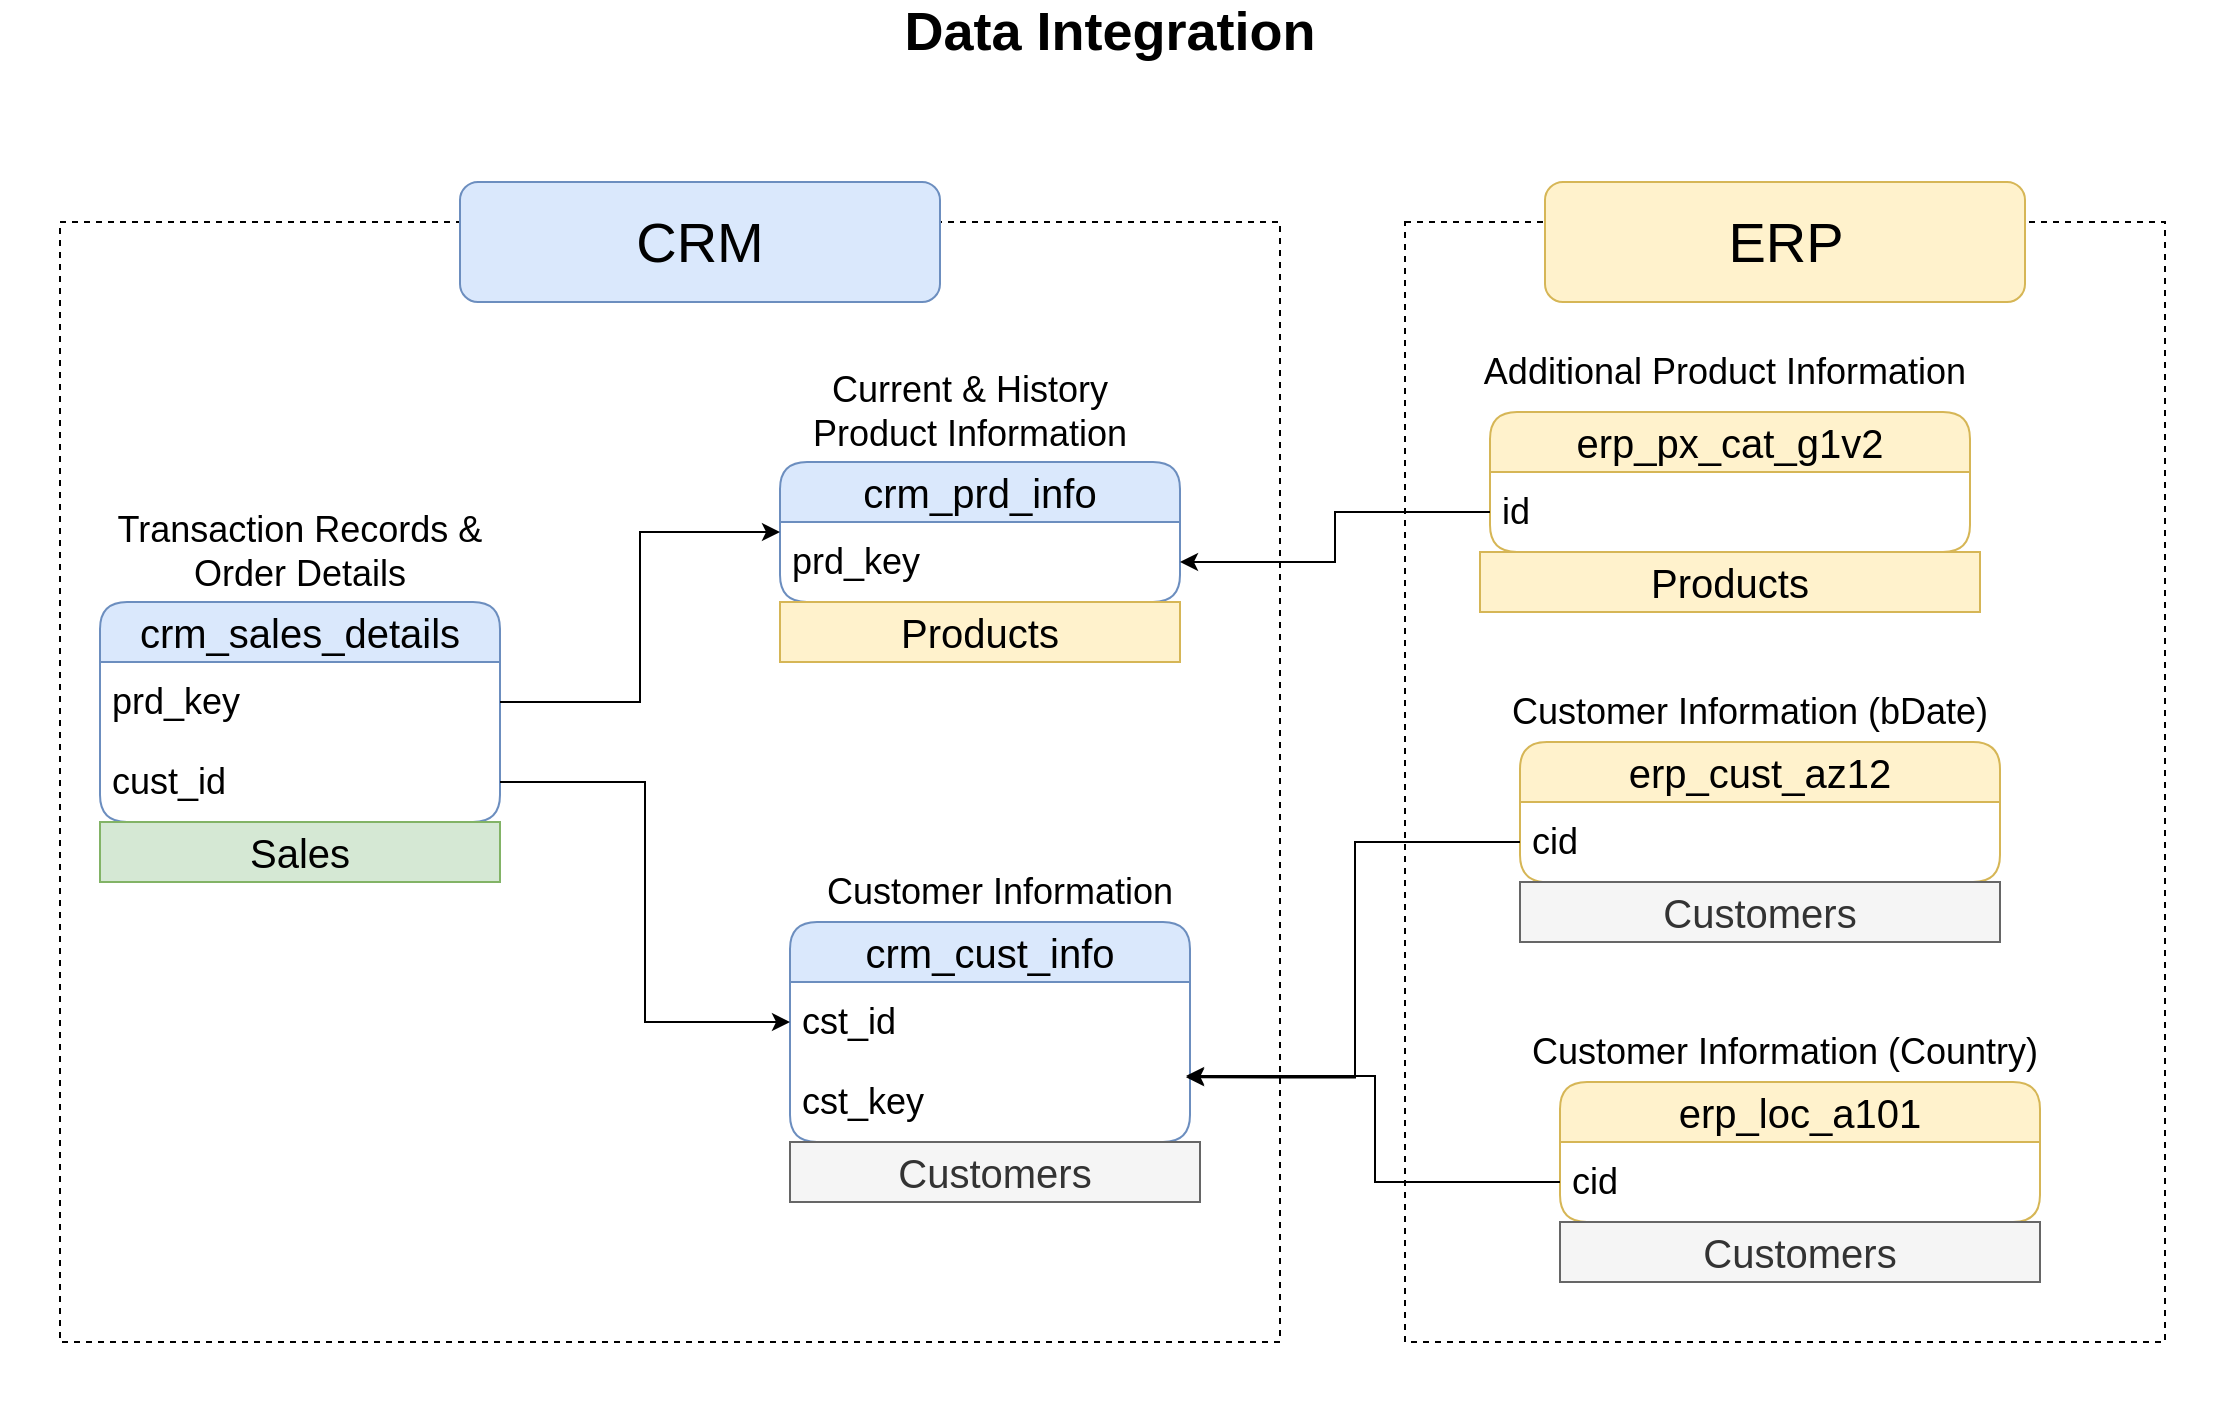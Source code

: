 <mxfile version="27.1.1">
  <diagram name="Page-1" id="HWsqH5QiawoDN4Vm02LD">
    <mxGraphModel dx="1453" dy="798" grid="1" gridSize="10" guides="1" tooltips="1" connect="1" arrows="1" fold="1" page="1" pageScale="1" pageWidth="1100" pageHeight="850" math="0" shadow="0">
      <root>
        <mxCell id="0" />
        <mxCell id="1" parent="0" />
        <mxCell id="YI5KwfDgvrt2wP_iNkxe-1" value="&lt;font style=&quot;font-size: 20px;&quot;&gt;crm_cust_info&lt;/font&gt;" style="swimlane;fontStyle=0;childLayout=stackLayout;horizontal=1;startSize=30;horizontalStack=0;resizeParent=1;resizeParentMax=0;resizeLast=0;collapsible=1;marginBottom=0;whiteSpace=wrap;html=1;fillColor=#dae8fc;strokeColor=#6c8ebf;rounded=1;" vertex="1" parent="1">
          <mxGeometry x="395" y="510" width="200" height="110" as="geometry" />
        </mxCell>
        <mxCell id="YI5KwfDgvrt2wP_iNkxe-2" value="&lt;font style=&quot;font-size: 18px;&quot;&gt;cst_id&lt;/font&gt;" style="text;strokeColor=none;fillColor=none;align=left;verticalAlign=middle;spacingLeft=4;spacingRight=4;overflow=hidden;points=[[0,0.5],[1,0.5]];portConstraint=eastwest;rotatable=0;whiteSpace=wrap;html=1;rounded=1;" vertex="1" parent="YI5KwfDgvrt2wP_iNkxe-1">
          <mxGeometry y="30" width="200" height="40" as="geometry" />
        </mxCell>
        <mxCell id="YI5KwfDgvrt2wP_iNkxe-36" value="&lt;font style=&quot;font-size: 18px;&quot;&gt;cst_key&lt;/font&gt;" style="text;strokeColor=none;fillColor=none;align=left;verticalAlign=middle;spacingLeft=4;spacingRight=4;overflow=hidden;points=[[0,0.5],[1,0.5]];portConstraint=eastwest;rotatable=0;whiteSpace=wrap;html=1;rounded=1;" vertex="1" parent="YI5KwfDgvrt2wP_iNkxe-1">
          <mxGeometry y="70" width="200" height="40" as="geometry" />
        </mxCell>
        <mxCell id="YI5KwfDgvrt2wP_iNkxe-5" value="&lt;font style=&quot;font-size: 18px;&quot;&gt;Customer Information&lt;/font&gt;" style="text;html=1;align=center;verticalAlign=middle;whiteSpace=wrap;rounded=0;" vertex="1" parent="1">
          <mxGeometry x="405" y="480" width="190" height="30" as="geometry" />
        </mxCell>
        <mxCell id="YI5KwfDgvrt2wP_iNkxe-6" value="&lt;font style=&quot;font-size: 20px;&quot;&gt;crm_prd_info&lt;/font&gt;" style="swimlane;fontStyle=0;childLayout=stackLayout;horizontal=1;startSize=30;horizontalStack=0;resizeParent=1;resizeParentMax=0;resizeLast=0;collapsible=1;marginBottom=0;whiteSpace=wrap;html=1;fillColor=#dae8fc;strokeColor=#6c8ebf;rounded=1;" vertex="1" parent="1">
          <mxGeometry x="390" y="280" width="200" height="70" as="geometry" />
        </mxCell>
        <mxCell id="YI5KwfDgvrt2wP_iNkxe-7" value="&lt;span style=&quot;font-size: 18px;&quot;&gt;prd_key&lt;/span&gt;" style="text;strokeColor=none;fillColor=none;align=left;verticalAlign=middle;spacingLeft=4;spacingRight=4;overflow=hidden;points=[[0,0.5],[1,0.5]];portConstraint=eastwest;rotatable=0;whiteSpace=wrap;html=1;rounded=1;" vertex="1" parent="YI5KwfDgvrt2wP_iNkxe-6">
          <mxGeometry y="30" width="200" height="40" as="geometry" />
        </mxCell>
        <mxCell id="YI5KwfDgvrt2wP_iNkxe-8" value="&lt;font style=&quot;font-size: 18px;&quot;&gt;Current &amp;amp; History Product Information&lt;/font&gt;" style="text;html=1;align=center;verticalAlign=middle;whiteSpace=wrap;rounded=0;" vertex="1" parent="1">
          <mxGeometry x="390" y="240" width="190" height="30" as="geometry" />
        </mxCell>
        <mxCell id="YI5KwfDgvrt2wP_iNkxe-9" value="&lt;font style=&quot;font-size: 20px;&quot;&gt;crm_sales_details&lt;/font&gt;" style="swimlane;fontStyle=0;childLayout=stackLayout;horizontal=1;startSize=30;horizontalStack=0;resizeParent=1;resizeParentMax=0;resizeLast=0;collapsible=1;marginBottom=0;whiteSpace=wrap;html=1;fillColor=#dae8fc;strokeColor=#6c8ebf;rounded=1;" vertex="1" parent="1">
          <mxGeometry x="50" y="350" width="200" height="110" as="geometry" />
        </mxCell>
        <mxCell id="YI5KwfDgvrt2wP_iNkxe-10" value="&lt;div&gt;&lt;span style=&quot;font-size: 18px; background-color: transparent; color: light-dark(rgb(0, 0, 0), rgb(255, 255, 255));&quot;&gt;prd_key&lt;/span&gt;&lt;/div&gt;" style="text;strokeColor=none;fillColor=none;align=left;verticalAlign=middle;spacingLeft=4;spacingRight=4;overflow=hidden;points=[[0,0.5],[1,0.5]];portConstraint=eastwest;rotatable=0;whiteSpace=wrap;html=1;rounded=1;" vertex="1" parent="YI5KwfDgvrt2wP_iNkxe-9">
          <mxGeometry y="30" width="200" height="40" as="geometry" />
        </mxCell>
        <mxCell id="YI5KwfDgvrt2wP_iNkxe-12" value="&lt;font style=&quot;font-size: 18px;&quot;&gt;cust_id&lt;/font&gt;" style="text;strokeColor=none;fillColor=none;align=left;verticalAlign=middle;spacingLeft=4;spacingRight=4;overflow=hidden;points=[[0,0.5],[1,0.5]];portConstraint=eastwest;rotatable=0;whiteSpace=wrap;html=1;rounded=1;" vertex="1" parent="YI5KwfDgvrt2wP_iNkxe-9">
          <mxGeometry y="70" width="200" height="40" as="geometry" />
        </mxCell>
        <mxCell id="YI5KwfDgvrt2wP_iNkxe-11" value="&lt;span style=&quot;font-size: 18px;&quot;&gt;Transaction Records &amp;amp; Order Details&lt;/span&gt;" style="text;html=1;align=center;verticalAlign=middle;whiteSpace=wrap;rounded=0;" vertex="1" parent="1">
          <mxGeometry x="55" y="310" width="190" height="30" as="geometry" />
        </mxCell>
        <mxCell id="YI5KwfDgvrt2wP_iNkxe-13" style="edgeStyle=orthogonalEdgeStyle;rounded=0;orthogonalLoop=1;jettySize=auto;html=1;entryX=0;entryY=0.5;entryDx=0;entryDy=0;" edge="1" parent="1" source="YI5KwfDgvrt2wP_iNkxe-10" target="YI5KwfDgvrt2wP_iNkxe-6">
          <mxGeometry relative="1" as="geometry" />
        </mxCell>
        <mxCell id="YI5KwfDgvrt2wP_iNkxe-14" style="edgeStyle=orthogonalEdgeStyle;rounded=0;orthogonalLoop=1;jettySize=auto;html=1;entryX=0;entryY=0.5;entryDx=0;entryDy=0;" edge="1" parent="1" source="YI5KwfDgvrt2wP_iNkxe-12" target="YI5KwfDgvrt2wP_iNkxe-2">
          <mxGeometry relative="1" as="geometry" />
        </mxCell>
        <mxCell id="YI5KwfDgvrt2wP_iNkxe-15" value="&lt;span style=&quot;font-size: 20px;&quot;&gt;erp_cust_az12&lt;/span&gt;" style="swimlane;fontStyle=0;childLayout=stackLayout;horizontal=1;startSize=30;horizontalStack=0;resizeParent=1;resizeParentMax=0;resizeLast=0;collapsible=1;marginBottom=0;whiteSpace=wrap;html=1;fillColor=#fff2cc;strokeColor=#d6b656;rounded=1;" vertex="1" parent="1">
          <mxGeometry x="760" y="420" width="240" height="70" as="geometry" />
        </mxCell>
        <mxCell id="YI5KwfDgvrt2wP_iNkxe-16" value="&lt;span style=&quot;font-size: 18px;&quot;&gt;cid&lt;/span&gt;" style="text;strokeColor=none;fillColor=none;align=left;verticalAlign=middle;spacingLeft=4;spacingRight=4;overflow=hidden;points=[[0,0.5],[1,0.5]];portConstraint=eastwest;rotatable=0;whiteSpace=wrap;html=1;rounded=1;" vertex="1" parent="YI5KwfDgvrt2wP_iNkxe-15">
          <mxGeometry y="30" width="240" height="40" as="geometry" />
        </mxCell>
        <mxCell id="YI5KwfDgvrt2wP_iNkxe-17" value="&lt;font style=&quot;font-size: 18px;&quot;&gt;Customer Information (bDate)&lt;/font&gt;" style="text;html=1;align=center;verticalAlign=middle;whiteSpace=wrap;rounded=0;" vertex="1" parent="1">
          <mxGeometry x="750" y="390" width="250" height="30" as="geometry" />
        </mxCell>
        <mxCell id="YI5KwfDgvrt2wP_iNkxe-18" value="&lt;span style=&quot;font-size: 20px;&quot;&gt;erp_loc_a101&lt;/span&gt;" style="swimlane;fontStyle=0;childLayout=stackLayout;horizontal=1;startSize=30;horizontalStack=0;resizeParent=1;resizeParentMax=0;resizeLast=0;collapsible=1;marginBottom=0;whiteSpace=wrap;html=1;fillColor=#fff2cc;strokeColor=#d6b656;rounded=1;" vertex="1" parent="1">
          <mxGeometry x="780" y="590" width="240" height="70" as="geometry" />
        </mxCell>
        <mxCell id="YI5KwfDgvrt2wP_iNkxe-19" value="&lt;span style=&quot;font-size: 18px;&quot;&gt;cid&lt;/span&gt;" style="text;strokeColor=none;fillColor=none;align=left;verticalAlign=middle;spacingLeft=4;spacingRight=4;overflow=hidden;points=[[0,0.5],[1,0.5]];portConstraint=eastwest;rotatable=0;whiteSpace=wrap;html=1;rounded=1;" vertex="1" parent="YI5KwfDgvrt2wP_iNkxe-18">
          <mxGeometry y="30" width="240" height="40" as="geometry" />
        </mxCell>
        <mxCell id="YI5KwfDgvrt2wP_iNkxe-20" value="&lt;font style=&quot;font-size: 18px;&quot;&gt;Customer Information (Country)&lt;/font&gt;" style="text;html=1;align=center;verticalAlign=middle;whiteSpace=wrap;rounded=0;" vertex="1" parent="1">
          <mxGeometry x="750" y="560" width="285" height="30" as="geometry" />
        </mxCell>
        <mxCell id="YI5KwfDgvrt2wP_iNkxe-21" value="&lt;span style=&quot;font-size: 20px;&quot;&gt;erp_px_cat_g1v2&lt;/span&gt;" style="swimlane;fontStyle=0;childLayout=stackLayout;horizontal=1;startSize=30;horizontalStack=0;resizeParent=1;resizeParentMax=0;resizeLast=0;collapsible=1;marginBottom=0;whiteSpace=wrap;html=1;fillColor=#fff2cc;strokeColor=#d6b656;rounded=1;" vertex="1" parent="1">
          <mxGeometry x="745" y="255" width="240" height="70" as="geometry" />
        </mxCell>
        <mxCell id="YI5KwfDgvrt2wP_iNkxe-22" value="&lt;font style=&quot;font-size: 18px;&quot;&gt;id&lt;/font&gt;" style="text;strokeColor=none;fillColor=none;align=left;verticalAlign=middle;spacingLeft=4;spacingRight=4;overflow=hidden;points=[[0,0.5],[1,0.5]];portConstraint=eastwest;rotatable=0;whiteSpace=wrap;html=1;rounded=1;" vertex="1" parent="YI5KwfDgvrt2wP_iNkxe-21">
          <mxGeometry y="30" width="240" height="40" as="geometry" />
        </mxCell>
        <mxCell id="YI5KwfDgvrt2wP_iNkxe-23" value="&lt;font style=&quot;font-size: 18px;&quot;&gt;Additional Product Information&amp;nbsp;&lt;/font&gt;" style="text;html=1;align=center;verticalAlign=middle;whiteSpace=wrap;rounded=0;" vertex="1" parent="1">
          <mxGeometry x="740" y="220" width="250" height="30" as="geometry" />
        </mxCell>
        <mxCell id="YI5KwfDgvrt2wP_iNkxe-26" style="edgeStyle=orthogonalEdgeStyle;rounded=0;orthogonalLoop=1;jettySize=auto;html=1;entryX=1;entryY=0.5;entryDx=0;entryDy=0;" edge="1" parent="1" source="YI5KwfDgvrt2wP_iNkxe-22" target="YI5KwfDgvrt2wP_iNkxe-7">
          <mxGeometry relative="1" as="geometry" />
        </mxCell>
        <mxCell id="YI5KwfDgvrt2wP_iNkxe-29" value="" style="rounded=0;whiteSpace=wrap;html=1;fillColor=none;dashed=1;" vertex="1" parent="1">
          <mxGeometry x="30" y="160" width="610" height="560" as="geometry" />
        </mxCell>
        <mxCell id="YI5KwfDgvrt2wP_iNkxe-31" value="&lt;font style=&quot;font-size: 28px;&quot;&gt;CRM&lt;/font&gt;" style="rounded=1;whiteSpace=wrap;html=1;fillColor=#dae8fc;strokeColor=#6c8ebf;" vertex="1" parent="1">
          <mxGeometry x="230" y="140" width="240" height="60" as="geometry" />
        </mxCell>
        <mxCell id="YI5KwfDgvrt2wP_iNkxe-32" value="" style="rounded=0;whiteSpace=wrap;html=1;fillColor=none;dashed=1;" vertex="1" parent="1">
          <mxGeometry x="702.5" y="160" width="380" height="560" as="geometry" />
        </mxCell>
        <mxCell id="YI5KwfDgvrt2wP_iNkxe-33" value="&lt;span style=&quot;font-size: 28px;&quot;&gt;ERP&lt;/span&gt;" style="rounded=1;whiteSpace=wrap;html=1;fillColor=#fff2cc;strokeColor=#d6b656;" vertex="1" parent="1">
          <mxGeometry x="772.5" y="140" width="240" height="60" as="geometry" />
        </mxCell>
        <mxCell id="YI5KwfDgvrt2wP_iNkxe-34" value="&lt;b&gt;&lt;font style=&quot;font-size: 27px;&quot;&gt;Data Integration&lt;/font&gt;&lt;/b&gt;" style="text;html=1;align=center;verticalAlign=middle;whiteSpace=wrap;rounded=0;" vertex="1" parent="1">
          <mxGeometry y="50" width="1110" height="30" as="geometry" />
        </mxCell>
        <mxCell id="YI5KwfDgvrt2wP_iNkxe-37" style="edgeStyle=orthogonalEdgeStyle;rounded=0;orthogonalLoop=1;jettySize=auto;html=1;entryX=0.99;entryY=0.192;entryDx=0;entryDy=0;entryPerimeter=0;" edge="1" parent="1" source="YI5KwfDgvrt2wP_iNkxe-16" target="YI5KwfDgvrt2wP_iNkxe-36">
          <mxGeometry relative="1" as="geometry">
            <mxPoint x="710" y="580" as="targetPoint" />
          </mxGeometry>
        </mxCell>
        <mxCell id="YI5KwfDgvrt2wP_iNkxe-38" value="&lt;span style=&quot;font-size: 20px;&quot;&gt;Products&lt;/span&gt;" style="text;html=1;strokeColor=#d6b656;fillColor=#fff2cc;align=center;verticalAlign=middle;whiteSpace=wrap;overflow=hidden;" vertex="1" parent="1">
          <mxGeometry x="740" y="325" width="250" height="30" as="geometry" />
        </mxCell>
        <mxCell id="YI5KwfDgvrt2wP_iNkxe-39" value="&lt;span style=&quot;font-size: 20px;&quot;&gt;Products&lt;/span&gt;" style="text;html=1;strokeColor=#d6b656;fillColor=#fff2cc;align=center;verticalAlign=middle;whiteSpace=wrap;overflow=hidden;" vertex="1" parent="1">
          <mxGeometry x="390" y="350" width="200" height="30" as="geometry" />
        </mxCell>
        <mxCell id="YI5KwfDgvrt2wP_iNkxe-40" value="&lt;span style=&quot;font-size: 20px;&quot;&gt;Customers&lt;/span&gt;" style="text;html=1;strokeColor=#666666;fillColor=#f5f5f5;align=center;verticalAlign=middle;whiteSpace=wrap;overflow=hidden;fontColor=#333333;" vertex="1" parent="1">
          <mxGeometry x="760" y="490" width="240" height="30" as="geometry" />
        </mxCell>
        <mxCell id="YI5KwfDgvrt2wP_iNkxe-41" value="&lt;span style=&quot;font-size: 20px;&quot;&gt;Customers&lt;/span&gt;" style="text;html=1;strokeColor=#666666;fillColor=#f5f5f5;align=center;verticalAlign=middle;whiteSpace=wrap;overflow=hidden;fontColor=#333333;" vertex="1" parent="1">
          <mxGeometry x="780" y="660" width="240" height="30" as="geometry" />
        </mxCell>
        <mxCell id="YI5KwfDgvrt2wP_iNkxe-42" style="edgeStyle=orthogonalEdgeStyle;rounded=0;orthogonalLoop=1;jettySize=auto;html=1;entryX=0.99;entryY=0.175;entryDx=0;entryDy=0;entryPerimeter=0;" edge="1" parent="1" source="YI5KwfDgvrt2wP_iNkxe-19" target="YI5KwfDgvrt2wP_iNkxe-36">
          <mxGeometry relative="1" as="geometry" />
        </mxCell>
        <mxCell id="YI5KwfDgvrt2wP_iNkxe-43" value="&lt;span style=&quot;font-size: 20px;&quot;&gt;Customers&lt;/span&gt;" style="text;html=1;strokeColor=#666666;fillColor=#f5f5f5;align=center;verticalAlign=middle;whiteSpace=wrap;overflow=hidden;fontColor=#333333;" vertex="1" parent="1">
          <mxGeometry x="395" y="620" width="205" height="30" as="geometry" />
        </mxCell>
        <mxCell id="YI5KwfDgvrt2wP_iNkxe-44" value="&lt;span style=&quot;font-size: 20px;&quot;&gt;Sales&lt;/span&gt;" style="text;html=1;strokeColor=#82b366;fillColor=#d5e8d4;align=center;verticalAlign=middle;whiteSpace=wrap;overflow=hidden;" vertex="1" parent="1">
          <mxGeometry x="50" y="460" width="200" height="30" as="geometry" />
        </mxCell>
        <mxCell id="YI5KwfDgvrt2wP_iNkxe-45" value="&amp;nbsp;" style="text;html=1;align=center;verticalAlign=middle;whiteSpace=wrap;rounded=0;" vertex="1" parent="1">
          <mxGeometry x="450" y="730" width="60" height="30" as="geometry" />
        </mxCell>
      </root>
    </mxGraphModel>
  </diagram>
</mxfile>
